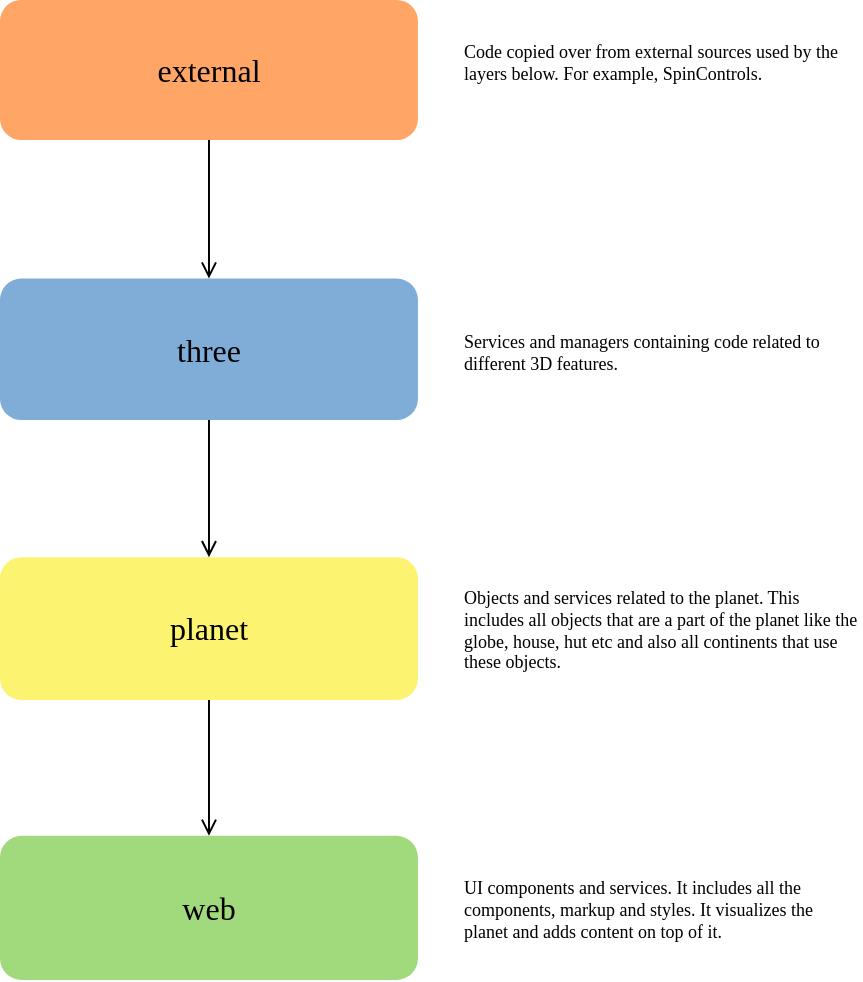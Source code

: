 <mxfile version="21.3.2" type="device">
  <diagram name="Page-1" id="X_YfTzH6AGU0rwHe_637">
    <mxGraphModel dx="989" dy="504" grid="1" gridSize="10" guides="1" tooltips="1" connect="1" arrows="1" fold="1" page="1" pageScale="1" pageWidth="850" pageHeight="1100" math="0" shadow="0">
      <root>
        <mxCell id="0" />
        <mxCell id="1" parent="0" />
        <mxCell id="3gSUNW4Fd5VfJY75vHMI-1" value="external" style="rounded=1;whiteSpace=wrap;html=1;glass=0;shadow=0;fillColor=#ffa566ff;strokeColor=none;fontFamily=Varela Round;fontSource=https%3A%2F%2Ffonts.googleapis.com%2Fcss%3Ffamily%3DVarela%2BRound;fontSize=16;" parent="1" vertex="1">
          <mxGeometry x="80" y="30" width="208.97" height="70" as="geometry" />
        </mxCell>
        <mxCell id="3gSUNW4Fd5VfJY75vHMI-2" value="three" style="rounded=1;whiteSpace=wrap;html=1;glass=0;shadow=0;fillColor=#80acd8ff;strokeColor=none;fontFamily=Varela Round;fontSource=https%3A%2F%2Ffonts.googleapis.com%2Fcss%3Ffamily%3DVarela%2BRound;fontSize=16;" parent="1" vertex="1">
          <mxGeometry x="80" y="169.31" width="208.97" height="70.69" as="geometry" />
        </mxCell>
        <mxCell id="3gSUNW4Fd5VfJY75vHMI-8" style="edgeStyle=orthogonalEdgeStyle;rounded=0;orthogonalLoop=1;jettySize=auto;html=1;endArrow=open;endFill=0;fontFamily=Varela Round;fontSource=https%3A%2F%2Ffonts.googleapis.com%2Fcss%3Ffamily%3DVarela%2BRound;" parent="1" source="3gSUNW4Fd5VfJY75vHMI-1" target="3gSUNW4Fd5VfJY75vHMI-2" edge="1">
          <mxGeometry relative="1" as="geometry" />
        </mxCell>
        <mxCell id="3gSUNW4Fd5VfJY75vHMI-3" value="planet" style="rounded=1;whiteSpace=wrap;html=1;glass=0;shadow=0;fillColor=#fcf471ff;strokeColor=none;fontFamily=Varela Round;fontSource=https%3A%2F%2Ffonts.googleapis.com%2Fcss%3Ffamily%3DVarela%2BRound;fontSize=16;" parent="1" vertex="1">
          <mxGeometry x="80" y="308.62" width="208.97" height="71.38" as="geometry" />
        </mxCell>
        <mxCell id="3gSUNW4Fd5VfJY75vHMI-5" style="edgeStyle=orthogonalEdgeStyle;rounded=0;orthogonalLoop=1;jettySize=auto;html=1;exitX=0.5;exitY=1;exitDx=0;exitDy=0;endArrow=open;endFill=0;fontFamily=Varela Round;fontSource=https%3A%2F%2Ffonts.googleapis.com%2Fcss%3Ffamily%3DVarela%2BRound;" parent="1" source="3gSUNW4Fd5VfJY75vHMI-2" target="3gSUNW4Fd5VfJY75vHMI-3" edge="1">
          <mxGeometry relative="1" as="geometry" />
        </mxCell>
        <mxCell id="3gSUNW4Fd5VfJY75vHMI-4" value="web" style="rounded=1;whiteSpace=wrap;html=1;glass=0;shadow=0;fillColor=#a1d97dff;strokeColor=none;fontFamily=Varela Round;fontSource=https%3A%2F%2Ffonts.googleapis.com%2Fcss%3Ffamily%3DVarela%2BRound;fontSize=16;" parent="1" vertex="1">
          <mxGeometry x="80" y="447.93" width="208.97" height="72.07" as="geometry" />
        </mxCell>
        <mxCell id="3gSUNW4Fd5VfJY75vHMI-6" style="edgeStyle=orthogonalEdgeStyle;rounded=0;orthogonalLoop=1;jettySize=auto;html=1;endArrow=open;endFill=0;fontFamily=Varela Round;fontSource=https%3A%2F%2Ffonts.googleapis.com%2Fcss%3Ffamily%3DVarela%2BRound;" parent="1" source="3gSUNW4Fd5VfJY75vHMI-3" target="3gSUNW4Fd5VfJY75vHMI-4" edge="1">
          <mxGeometry relative="1" as="geometry" />
        </mxCell>
        <mxCell id="3gSUNW4Fd5VfJY75vHMI-10" value="Code copied over from external sources used by the layers below. For example, SpinControls." style="text;html=1;strokeColor=none;fillColor=none;align=left;verticalAlign=top;whiteSpace=wrap;rounded=0;fontSize=9;fontFamily=Varela Round;fontSource=https%3A%2F%2Ffonts.googleapis.com%2Fcss%3Ffamily%3DVarela%2BRound;" parent="1" vertex="1">
          <mxGeometry x="310" y="44.44" width="200.26" height="41.12" as="geometry" />
        </mxCell>
        <mxCell id="3gSUNW4Fd5VfJY75vHMI-13" value="Services and managers containing code related to different 3D features." style="text;html=1;strokeColor=none;fillColor=none;align=left;verticalAlign=top;whiteSpace=wrap;rounded=0;fontSize=9;fontFamily=Varela Round;fontSource=https%3A%2F%2Ffonts.googleapis.com%2Fcss%3Ffamily%3DVarela%2BRound;" parent="1" vertex="1">
          <mxGeometry x="310" y="188.53" width="200.26" height="32.25" as="geometry" />
        </mxCell>
        <mxCell id="3gSUNW4Fd5VfJY75vHMI-16" value="Objects and services related to the planet. This includes all objects that are a part of the planet like the globe, house, hut etc and also all continents that use these objects." style="text;html=1;strokeColor=none;fillColor=none;align=left;verticalAlign=top;whiteSpace=wrap;rounded=0;fontSize=9;fontFamily=Varela Round;fontSource=https%3A%2F%2Ffonts.googleapis.com%2Fcss%3Ffamily%3DVarela%2BRound;" parent="1" vertex="1">
          <mxGeometry x="310" y="317.26" width="200.26" height="54.1" as="geometry" />
        </mxCell>
        <mxCell id="3gSUNW4Fd5VfJY75vHMI-17" value="UI components and services. It includes all the components, markup and styles. It visualizes the planet and adds content on top of it." style="text;html=1;strokeColor=none;fillColor=none;align=left;verticalAlign=top;whiteSpace=wrap;rounded=0;fontSize=9;fontFamily=Varela Round;fontSource=https%3A%2F%2Ffonts.googleapis.com%2Fcss%3Ffamily%3DVarela%2BRound;" parent="1" vertex="1">
          <mxGeometry x="310" y="461.74" width="200.26" height="44.45" as="geometry" />
        </mxCell>
      </root>
    </mxGraphModel>
  </diagram>
</mxfile>
